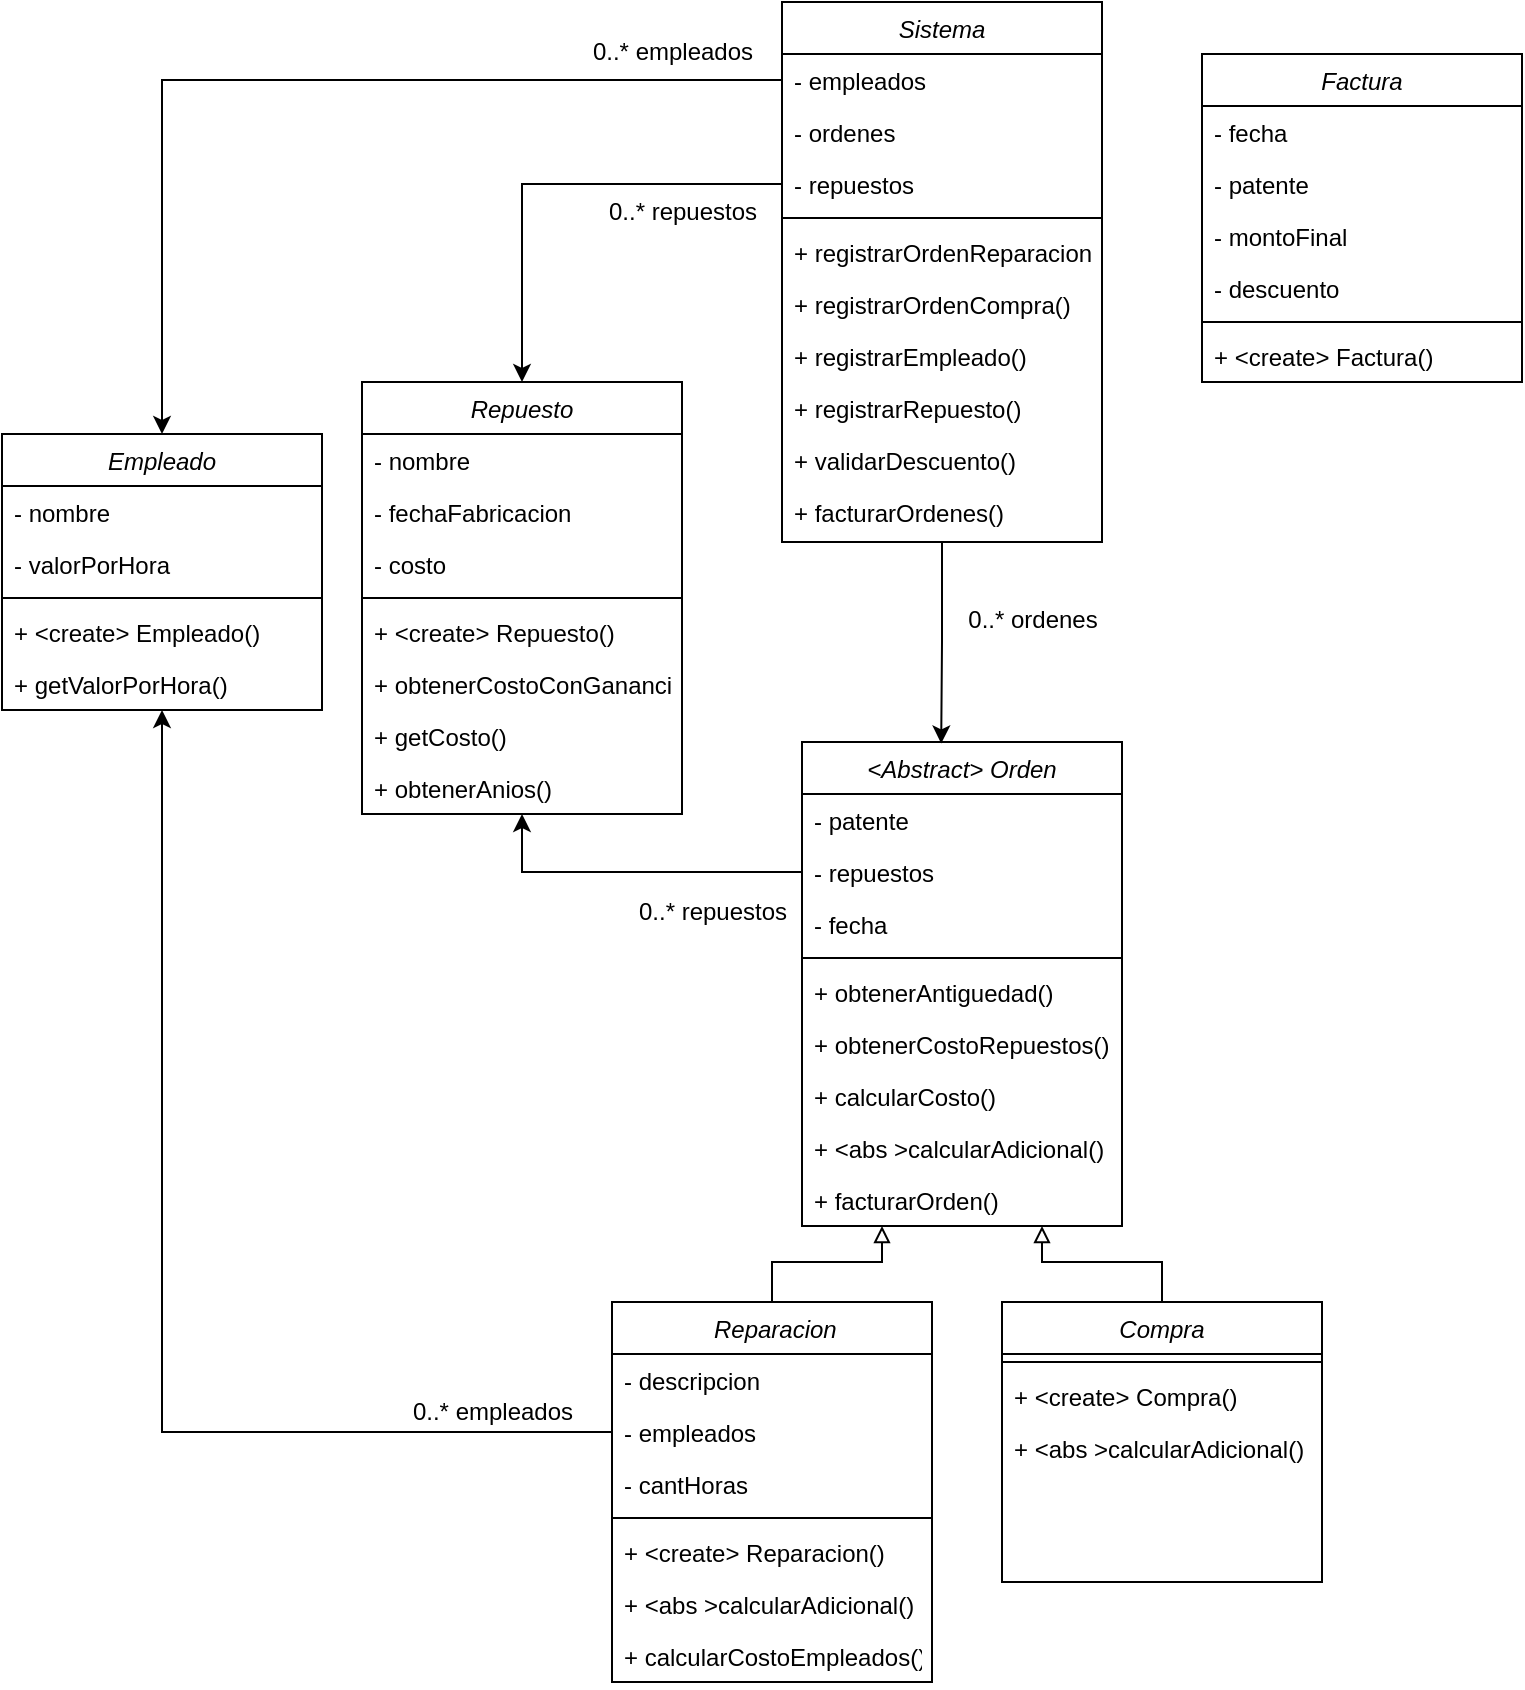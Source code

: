 <mxfile version="24.5.3" type="device">
  <diagram id="C5RBs43oDa-KdzZeNtuy" name="Page-1">
    <mxGraphModel dx="2501" dy="804" grid="1" gridSize="10" guides="1" tooltips="1" connect="1" arrows="1" fold="1" page="1" pageScale="1" pageWidth="827" pageHeight="1169" math="0" shadow="0">
      <root>
        <mxCell id="WIyWlLk6GJQsqaUBKTNV-0" />
        <mxCell id="WIyWlLk6GJQsqaUBKTNV-1" parent="WIyWlLk6GJQsqaUBKTNV-0" />
        <mxCell id="Y6NniOTNNuOF0u4vMQ10-37" value="Sistema" style="swimlane;fontStyle=2;align=center;verticalAlign=top;childLayout=stackLayout;horizontal=1;startSize=26;horizontalStack=0;resizeParent=1;resizeLast=0;collapsible=1;marginBottom=0;rounded=0;shadow=0;strokeWidth=1;" parent="WIyWlLk6GJQsqaUBKTNV-1" vertex="1">
          <mxGeometry x="-430" y="120" width="160" height="270" as="geometry">
            <mxRectangle x="230" y="140" width="160" height="26" as="alternateBounds" />
          </mxGeometry>
        </mxCell>
        <mxCell id="Y6NniOTNNuOF0u4vMQ10-100" value="- empleados" style="text;align=left;verticalAlign=top;spacingLeft=4;spacingRight=4;overflow=hidden;rotatable=0;points=[[0,0.5],[1,0.5]];portConstraint=eastwest;" parent="Y6NniOTNNuOF0u4vMQ10-37" vertex="1">
          <mxGeometry y="26" width="160" height="26" as="geometry" />
        </mxCell>
        <mxCell id="Y6NniOTNNuOF0u4vMQ10-101" value="- ordenes" style="text;align=left;verticalAlign=top;spacingLeft=4;spacingRight=4;overflow=hidden;rotatable=0;points=[[0,0.5],[1,0.5]];portConstraint=eastwest;" parent="Y6NniOTNNuOF0u4vMQ10-37" vertex="1">
          <mxGeometry y="52" width="160" height="26" as="geometry" />
        </mxCell>
        <mxCell id="Y6NniOTNNuOF0u4vMQ10-38" value="- repuestos" style="text;align=left;verticalAlign=top;spacingLeft=4;spacingRight=4;overflow=hidden;rotatable=0;points=[[0,0.5],[1,0.5]];portConstraint=eastwest;" parent="Y6NniOTNNuOF0u4vMQ10-37" vertex="1">
          <mxGeometry y="78" width="160" height="26" as="geometry" />
        </mxCell>
        <mxCell id="Y6NniOTNNuOF0u4vMQ10-43" value="" style="line;html=1;strokeWidth=1;align=left;verticalAlign=middle;spacingTop=-1;spacingLeft=3;spacingRight=3;rotatable=0;labelPosition=right;points=[];portConstraint=eastwest;" parent="Y6NniOTNNuOF0u4vMQ10-37" vertex="1">
          <mxGeometry y="104" width="160" height="8" as="geometry" />
        </mxCell>
        <mxCell id="Y6NniOTNNuOF0u4vMQ10-50" value="+ registrarOrdenReparacion()" style="text;align=left;verticalAlign=top;spacingLeft=4;spacingRight=4;overflow=hidden;rotatable=0;points=[[0,0.5],[1,0.5]];portConstraint=eastwest;" parent="Y6NniOTNNuOF0u4vMQ10-37" vertex="1">
          <mxGeometry y="112" width="160" height="26" as="geometry" />
        </mxCell>
        <mxCell id="Y6NniOTNNuOF0u4vMQ10-53" value="+ registrarOrdenCompra()" style="text;align=left;verticalAlign=top;spacingLeft=4;spacingRight=4;overflow=hidden;rotatable=0;points=[[0,0.5],[1,0.5]];portConstraint=eastwest;" parent="Y6NniOTNNuOF0u4vMQ10-37" vertex="1">
          <mxGeometry y="138" width="160" height="26" as="geometry" />
        </mxCell>
        <mxCell id="Y6NniOTNNuOF0u4vMQ10-52" value="+ registrarEmpleado()" style="text;align=left;verticalAlign=top;spacingLeft=4;spacingRight=4;overflow=hidden;rotatable=0;points=[[0,0.5],[1,0.5]];portConstraint=eastwest;" parent="Y6NniOTNNuOF0u4vMQ10-37" vertex="1">
          <mxGeometry y="164" width="160" height="26" as="geometry" />
        </mxCell>
        <mxCell id="Y6NniOTNNuOF0u4vMQ10-112" value="+ registrarRepuesto()" style="text;align=left;verticalAlign=top;spacingLeft=4;spacingRight=4;overflow=hidden;rotatable=0;points=[[0,0.5],[1,0.5]];portConstraint=eastwest;" parent="Y6NniOTNNuOF0u4vMQ10-37" vertex="1">
          <mxGeometry y="190" width="160" height="26" as="geometry" />
        </mxCell>
        <mxCell id="Y6NniOTNNuOF0u4vMQ10-45" value="+ validarDescuento()" style="text;align=left;verticalAlign=top;spacingLeft=4;spacingRight=4;overflow=hidden;rotatable=0;points=[[0,0.5],[1,0.5]];portConstraint=eastwest;" parent="Y6NniOTNNuOF0u4vMQ10-37" vertex="1">
          <mxGeometry y="216" width="160" height="26" as="geometry" />
        </mxCell>
        <mxCell id="Y6NniOTNNuOF0u4vMQ10-51" value="+ facturarOrdenes()" style="text;align=left;verticalAlign=top;spacingLeft=4;spacingRight=4;overflow=hidden;rotatable=0;points=[[0,0.5],[1,0.5]];portConstraint=eastwest;" parent="Y6NniOTNNuOF0u4vMQ10-37" vertex="1">
          <mxGeometry y="242" width="160" height="26" as="geometry" />
        </mxCell>
        <mxCell id="Y6NniOTNNuOF0u4vMQ10-54" value="Repuesto" style="swimlane;fontStyle=2;align=center;verticalAlign=top;childLayout=stackLayout;horizontal=1;startSize=26;horizontalStack=0;resizeParent=1;resizeLast=0;collapsible=1;marginBottom=0;rounded=0;shadow=0;strokeWidth=1;" parent="WIyWlLk6GJQsqaUBKTNV-1" vertex="1">
          <mxGeometry x="-640" y="310" width="160" height="216" as="geometry">
            <mxRectangle x="230" y="140" width="160" height="26" as="alternateBounds" />
          </mxGeometry>
        </mxCell>
        <mxCell id="Y6NniOTNNuOF0u4vMQ10-55" value="- nombre" style="text;align=left;verticalAlign=top;spacingLeft=4;spacingRight=4;overflow=hidden;rotatable=0;points=[[0,0.5],[1,0.5]];portConstraint=eastwest;" parent="Y6NniOTNNuOF0u4vMQ10-54" vertex="1">
          <mxGeometry y="26" width="160" height="26" as="geometry" />
        </mxCell>
        <mxCell id="Y6NniOTNNuOF0u4vMQ10-64" value="- fechaFabricacion" style="text;align=left;verticalAlign=top;spacingLeft=4;spacingRight=4;overflow=hidden;rotatable=0;points=[[0,0.5],[1,0.5]];portConstraint=eastwest;" parent="Y6NniOTNNuOF0u4vMQ10-54" vertex="1">
          <mxGeometry y="52" width="160" height="26" as="geometry" />
        </mxCell>
        <mxCell id="Y6NniOTNNuOF0u4vMQ10-63" value="- costo" style="text;align=left;verticalAlign=top;spacingLeft=4;spacingRight=4;overflow=hidden;rotatable=0;points=[[0,0.5],[1,0.5]];portConstraint=eastwest;" parent="Y6NniOTNNuOF0u4vMQ10-54" vertex="1">
          <mxGeometry y="78" width="160" height="26" as="geometry" />
        </mxCell>
        <mxCell id="Y6NniOTNNuOF0u4vMQ10-56" value="" style="line;html=1;strokeWidth=1;align=left;verticalAlign=middle;spacingTop=-1;spacingLeft=3;spacingRight=3;rotatable=0;labelPosition=right;points=[];portConstraint=eastwest;" parent="Y6NniOTNNuOF0u4vMQ10-54" vertex="1">
          <mxGeometry y="104" width="160" height="8" as="geometry" />
        </mxCell>
        <mxCell id="VXDrRqRwzLH71X4YglrS-10" value="+ &lt;create&gt; Repuesto()" style="text;align=left;verticalAlign=top;spacingLeft=4;spacingRight=4;overflow=hidden;rotatable=0;points=[[0,0.5],[1,0.5]];portConstraint=eastwest;" parent="Y6NniOTNNuOF0u4vMQ10-54" vertex="1">
          <mxGeometry y="112" width="160" height="26" as="geometry" />
        </mxCell>
        <mxCell id="VXDrRqRwzLH71X4YglrS-12" value="+ obtenerCostoConGanancia()&#xa;" style="text;align=left;verticalAlign=top;spacingLeft=4;spacingRight=4;overflow=hidden;rotatable=0;points=[[0,0.5],[1,0.5]];portConstraint=eastwest;" parent="Y6NniOTNNuOF0u4vMQ10-54" vertex="1">
          <mxGeometry y="138" width="160" height="26" as="geometry" />
        </mxCell>
        <mxCell id="Y6NniOTNNuOF0u4vMQ10-110" value="+ getCosto()" style="text;align=left;verticalAlign=top;spacingLeft=4;spacingRight=4;overflow=hidden;rotatable=0;points=[[0,0.5],[1,0.5]];portConstraint=eastwest;" parent="Y6NniOTNNuOF0u4vMQ10-54" vertex="1">
          <mxGeometry y="164" width="160" height="26" as="geometry" />
        </mxCell>
        <mxCell id="VXDrRqRwzLH71X4YglrS-13" value="+ obtenerAnios()&#xa;" style="text;align=left;verticalAlign=top;spacingLeft=4;spacingRight=4;overflow=hidden;rotatable=0;points=[[0,0.5],[1,0.5]];portConstraint=eastwest;" parent="Y6NniOTNNuOF0u4vMQ10-54" vertex="1">
          <mxGeometry y="190" width="160" height="26" as="geometry" />
        </mxCell>
        <mxCell id="Y6NniOTNNuOF0u4vMQ10-65" value="Empleado" style="swimlane;fontStyle=2;align=center;verticalAlign=top;childLayout=stackLayout;horizontal=1;startSize=26;horizontalStack=0;resizeParent=1;resizeLast=0;collapsible=1;marginBottom=0;rounded=0;shadow=0;strokeWidth=1;" parent="WIyWlLk6GJQsqaUBKTNV-1" vertex="1">
          <mxGeometry x="-820" y="336" width="160" height="138" as="geometry">
            <mxRectangle x="230" y="140" width="160" height="26" as="alternateBounds" />
          </mxGeometry>
        </mxCell>
        <mxCell id="Y6NniOTNNuOF0u4vMQ10-66" value="- nombre" style="text;align=left;verticalAlign=top;spacingLeft=4;spacingRight=4;overflow=hidden;rotatable=0;points=[[0,0.5],[1,0.5]];portConstraint=eastwest;" parent="Y6NniOTNNuOF0u4vMQ10-65" vertex="1">
          <mxGeometry y="26" width="160" height="26" as="geometry" />
        </mxCell>
        <mxCell id="Y6NniOTNNuOF0u4vMQ10-67" value="- valorPorHora" style="text;align=left;verticalAlign=top;spacingLeft=4;spacingRight=4;overflow=hidden;rotatable=0;points=[[0,0.5],[1,0.5]];portConstraint=eastwest;" parent="Y6NniOTNNuOF0u4vMQ10-65" vertex="1">
          <mxGeometry y="52" width="160" height="26" as="geometry" />
        </mxCell>
        <mxCell id="Y6NniOTNNuOF0u4vMQ10-69" value="" style="line;html=1;strokeWidth=1;align=left;verticalAlign=middle;spacingTop=-1;spacingLeft=3;spacingRight=3;rotatable=0;labelPosition=right;points=[];portConstraint=eastwest;" parent="Y6NniOTNNuOF0u4vMQ10-65" vertex="1">
          <mxGeometry y="78" width="160" height="8" as="geometry" />
        </mxCell>
        <mxCell id="VXDrRqRwzLH71X4YglrS-11" value="+ &lt;create&gt; Empleado()" style="text;align=left;verticalAlign=top;spacingLeft=4;spacingRight=4;overflow=hidden;rotatable=0;points=[[0,0.5],[1,0.5]];portConstraint=eastwest;" parent="Y6NniOTNNuOF0u4vMQ10-65" vertex="1">
          <mxGeometry y="86" width="160" height="26" as="geometry" />
        </mxCell>
        <mxCell id="Y6NniOTNNuOF0u4vMQ10-111" value="+ getValorPorHora()" style="text;align=left;verticalAlign=top;spacingLeft=4;spacingRight=4;overflow=hidden;rotatable=0;points=[[0,0.5],[1,0.5]];portConstraint=eastwest;" parent="Y6NniOTNNuOF0u4vMQ10-65" vertex="1">
          <mxGeometry y="112" width="160" height="26" as="geometry" />
        </mxCell>
        <mxCell id="Y6NniOTNNuOF0u4vMQ10-93" style="edgeStyle=orthogonalEdgeStyle;rounded=0;orthogonalLoop=1;jettySize=auto;html=1;exitX=0.5;exitY=0;exitDx=0;exitDy=0;entryX=0.75;entryY=1;entryDx=0;entryDy=0;endArrow=block;endFill=0;" parent="WIyWlLk6GJQsqaUBKTNV-1" source="Y6NniOTNNuOF0u4vMQ10-70" target="Y6NniOTNNuOF0u4vMQ10-86" edge="1">
          <mxGeometry relative="1" as="geometry" />
        </mxCell>
        <mxCell id="Y6NniOTNNuOF0u4vMQ10-70" value="Compra" style="swimlane;fontStyle=2;align=center;verticalAlign=top;childLayout=stackLayout;horizontal=1;startSize=26;horizontalStack=0;resizeParent=1;resizeLast=0;collapsible=1;marginBottom=0;rounded=0;shadow=0;strokeWidth=1;" parent="WIyWlLk6GJQsqaUBKTNV-1" vertex="1">
          <mxGeometry x="-320" y="770" width="160" height="140" as="geometry">
            <mxRectangle x="230" y="140" width="160" height="26" as="alternateBounds" />
          </mxGeometry>
        </mxCell>
        <mxCell id="Y6NniOTNNuOF0u4vMQ10-74" value="" style="line;html=1;strokeWidth=1;align=left;verticalAlign=middle;spacingTop=-1;spacingLeft=3;spacingRight=3;rotatable=0;labelPosition=right;points=[];portConstraint=eastwest;" parent="Y6NniOTNNuOF0u4vMQ10-70" vertex="1">
          <mxGeometry y="26" width="160" height="8" as="geometry" />
        </mxCell>
        <mxCell id="VXDrRqRwzLH71X4YglrS-8" value="+ &lt;create&gt; Compra()" style="text;align=left;verticalAlign=top;spacingLeft=4;spacingRight=4;overflow=hidden;rotatable=0;points=[[0,0.5],[1,0.5]];portConstraint=eastwest;" parent="Y6NniOTNNuOF0u4vMQ10-70" vertex="1">
          <mxGeometry y="34" width="160" height="26" as="geometry" />
        </mxCell>
        <mxCell id="VXDrRqRwzLH71X4YglrS-5" value="+ &lt;abs &gt;calcularAdicional()&#xa;" style="text;align=left;verticalAlign=top;spacingLeft=4;spacingRight=4;overflow=hidden;rotatable=0;points=[[0,0.5],[1,0.5]];portConstraint=eastwest;" parent="Y6NniOTNNuOF0u4vMQ10-70" vertex="1">
          <mxGeometry y="60" width="160" height="26" as="geometry" />
        </mxCell>
        <mxCell id="Y6NniOTNNuOF0u4vMQ10-92" style="edgeStyle=orthogonalEdgeStyle;rounded=0;orthogonalLoop=1;jettySize=auto;html=1;exitX=0.5;exitY=0;exitDx=0;exitDy=0;entryX=0.25;entryY=1;entryDx=0;entryDy=0;endArrow=block;endFill=0;" parent="WIyWlLk6GJQsqaUBKTNV-1" source="Y6NniOTNNuOF0u4vMQ10-82" target="Y6NniOTNNuOF0u4vMQ10-86" edge="1">
          <mxGeometry relative="1" as="geometry" />
        </mxCell>
        <mxCell id="Y6NniOTNNuOF0u4vMQ10-82" value=" Reparacion" style="swimlane;fontStyle=2;align=center;verticalAlign=top;childLayout=stackLayout;horizontal=1;startSize=26;horizontalStack=0;resizeParent=1;resizeLast=0;collapsible=1;marginBottom=0;rounded=0;shadow=0;strokeWidth=1;" parent="WIyWlLk6GJQsqaUBKTNV-1" vertex="1">
          <mxGeometry x="-515" y="770" width="160" height="190" as="geometry">
            <mxRectangle x="230" y="140" width="160" height="26" as="alternateBounds" />
          </mxGeometry>
        </mxCell>
        <mxCell id="Y6NniOTNNuOF0u4vMQ10-83" value="- descripcion" style="text;align=left;verticalAlign=top;spacingLeft=4;spacingRight=4;overflow=hidden;rotatable=0;points=[[0,0.5],[1,0.5]];portConstraint=eastwest;" parent="Y6NniOTNNuOF0u4vMQ10-82" vertex="1">
          <mxGeometry y="26" width="160" height="26" as="geometry" />
        </mxCell>
        <mxCell id="Y6NniOTNNuOF0u4vMQ10-91" value="- empleados" style="text;align=left;verticalAlign=top;spacingLeft=4;spacingRight=4;overflow=hidden;rotatable=0;points=[[0,0.5],[1,0.5]];portConstraint=eastwest;" parent="Y6NniOTNNuOF0u4vMQ10-82" vertex="1">
          <mxGeometry y="52" width="160" height="26" as="geometry" />
        </mxCell>
        <mxCell id="Y6NniOTNNuOF0u4vMQ10-84" value="- cantHoras" style="text;align=left;verticalAlign=top;spacingLeft=4;spacingRight=4;overflow=hidden;rotatable=0;points=[[0,0.5],[1,0.5]];portConstraint=eastwest;" parent="Y6NniOTNNuOF0u4vMQ10-82" vertex="1">
          <mxGeometry y="78" width="160" height="26" as="geometry" />
        </mxCell>
        <mxCell id="Y6NniOTNNuOF0u4vMQ10-85" value="" style="line;html=1;strokeWidth=1;align=left;verticalAlign=middle;spacingTop=-1;spacingLeft=3;spacingRight=3;rotatable=0;labelPosition=right;points=[];portConstraint=eastwest;" parent="Y6NniOTNNuOF0u4vMQ10-82" vertex="1">
          <mxGeometry y="104" width="160" height="8" as="geometry" />
        </mxCell>
        <mxCell id="VXDrRqRwzLH71X4YglrS-9" value="+ &lt;create&gt; Reparacion()" style="text;align=left;verticalAlign=top;spacingLeft=4;spacingRight=4;overflow=hidden;rotatable=0;points=[[0,0.5],[1,0.5]];portConstraint=eastwest;" parent="Y6NniOTNNuOF0u4vMQ10-82" vertex="1">
          <mxGeometry y="112" width="160" height="26" as="geometry" />
        </mxCell>
        <mxCell id="VXDrRqRwzLH71X4YglrS-6" value="+ &lt;abs &gt;calcularAdicional()&#xa;" style="text;align=left;verticalAlign=top;spacingLeft=4;spacingRight=4;overflow=hidden;rotatable=0;points=[[0,0.5],[1,0.5]];portConstraint=eastwest;" parent="Y6NniOTNNuOF0u4vMQ10-82" vertex="1">
          <mxGeometry y="138" width="160" height="26" as="geometry" />
        </mxCell>
        <mxCell id="VXDrRqRwzLH71X4YglrS-4" value="+ calcularCostoEmpleados()&#xa;&#xa;" style="text;align=left;verticalAlign=top;spacingLeft=4;spacingRight=4;overflow=hidden;rotatable=0;points=[[0,0.5],[1,0.5]];portConstraint=eastwest;" parent="Y6NniOTNNuOF0u4vMQ10-82" vertex="1">
          <mxGeometry y="164" width="160" height="26" as="geometry" />
        </mxCell>
        <mxCell id="Y6NniOTNNuOF0u4vMQ10-86" value="&lt;Abstract&gt; Orden" style="swimlane;fontStyle=2;align=center;verticalAlign=top;childLayout=stackLayout;horizontal=1;startSize=26;horizontalStack=0;resizeParent=1;resizeLast=0;collapsible=1;marginBottom=0;rounded=0;shadow=0;strokeWidth=1;" parent="WIyWlLk6GJQsqaUBKTNV-1" vertex="1">
          <mxGeometry x="-420" y="490" width="160" height="242" as="geometry">
            <mxRectangle x="230" y="140" width="160" height="26" as="alternateBounds" />
          </mxGeometry>
        </mxCell>
        <mxCell id="Y6NniOTNNuOF0u4vMQ10-87" value="- patente" style="text;align=left;verticalAlign=top;spacingLeft=4;spacingRight=4;overflow=hidden;rotatable=0;points=[[0,0.5],[1,0.5]];portConstraint=eastwest;" parent="Y6NniOTNNuOF0u4vMQ10-86" vertex="1">
          <mxGeometry y="26" width="160" height="26" as="geometry" />
        </mxCell>
        <mxCell id="Y6NniOTNNuOF0u4vMQ10-72" value="- repuestos" style="text;align=left;verticalAlign=top;spacingLeft=4;spacingRight=4;overflow=hidden;rotatable=0;points=[[0,0.5],[1,0.5]];portConstraint=eastwest;" parent="Y6NniOTNNuOF0u4vMQ10-86" vertex="1">
          <mxGeometry y="52" width="160" height="26" as="geometry" />
        </mxCell>
        <mxCell id="Y6NniOTNNuOF0u4vMQ10-73" value="- fecha" style="text;align=left;verticalAlign=top;spacingLeft=4;spacingRight=4;overflow=hidden;rotatable=0;points=[[0,0.5],[1,0.5]];portConstraint=eastwest;" parent="Y6NniOTNNuOF0u4vMQ10-86" vertex="1">
          <mxGeometry y="78" width="160" height="26" as="geometry" />
        </mxCell>
        <mxCell id="Y6NniOTNNuOF0u4vMQ10-89" value="" style="line;html=1;strokeWidth=1;align=left;verticalAlign=middle;spacingTop=-1;spacingLeft=3;spacingRight=3;rotatable=0;labelPosition=right;points=[];portConstraint=eastwest;" parent="Y6NniOTNNuOF0u4vMQ10-86" vertex="1">
          <mxGeometry y="104" width="160" height="8" as="geometry" />
        </mxCell>
        <mxCell id="VXDrRqRwzLH71X4YglrS-0" value="+ obtenerAntiguedad()&#xa;" style="text;align=left;verticalAlign=top;spacingLeft=4;spacingRight=4;overflow=hidden;rotatable=0;points=[[0,0.5],[1,0.5]];portConstraint=eastwest;" parent="Y6NniOTNNuOF0u4vMQ10-86" vertex="1">
          <mxGeometry y="112" width="160" height="26" as="geometry" />
        </mxCell>
        <mxCell id="VXDrRqRwzLH71X4YglrS-2" value="+ obtenerCostoRepuestos()&#xa;" style="text;align=left;verticalAlign=top;spacingLeft=4;spacingRight=4;overflow=hidden;rotatable=0;points=[[0,0.5],[1,0.5]];portConstraint=eastwest;" parent="Y6NniOTNNuOF0u4vMQ10-86" vertex="1">
          <mxGeometry y="138" width="160" height="26" as="geometry" />
        </mxCell>
        <mxCell id="VXDrRqRwzLH71X4YglrS-1" value="+ calcularCosto()&#xa;" style="text;align=left;verticalAlign=top;spacingLeft=4;spacingRight=4;overflow=hidden;rotatable=0;points=[[0,0.5],[1,0.5]];portConstraint=eastwest;" parent="Y6NniOTNNuOF0u4vMQ10-86" vertex="1">
          <mxGeometry y="164" width="160" height="26" as="geometry" />
        </mxCell>
        <mxCell id="VXDrRqRwzLH71X4YglrS-3" value="+ &lt;abs &gt;calcularAdicional()&#xa;" style="text;align=left;verticalAlign=top;spacingLeft=4;spacingRight=4;overflow=hidden;rotatable=0;points=[[0,0.5],[1,0.5]];portConstraint=eastwest;" parent="Y6NniOTNNuOF0u4vMQ10-86" vertex="1">
          <mxGeometry y="190" width="160" height="26" as="geometry" />
        </mxCell>
        <mxCell id="Y6NniOTNNuOF0u4vMQ10-109" value="+ facturarOrden()" style="text;align=left;verticalAlign=top;spacingLeft=4;spacingRight=4;overflow=hidden;rotatable=0;points=[[0,0.5],[1,0.5]];portConstraint=eastwest;" parent="Y6NniOTNNuOF0u4vMQ10-86" vertex="1">
          <mxGeometry y="216" width="160" height="26" as="geometry" />
        </mxCell>
        <mxCell id="Y6NniOTNNuOF0u4vMQ10-94" value="Factura" style="swimlane;fontStyle=2;align=center;verticalAlign=top;childLayout=stackLayout;horizontal=1;startSize=26;horizontalStack=0;resizeParent=1;resizeLast=0;collapsible=1;marginBottom=0;rounded=0;shadow=0;strokeWidth=1;" parent="WIyWlLk6GJQsqaUBKTNV-1" vertex="1">
          <mxGeometry x="-220" y="146" width="160" height="164" as="geometry">
            <mxRectangle x="230" y="140" width="160" height="26" as="alternateBounds" />
          </mxGeometry>
        </mxCell>
        <mxCell id="Y6NniOTNNuOF0u4vMQ10-95" value="- fecha" style="text;align=left;verticalAlign=top;spacingLeft=4;spacingRight=4;overflow=hidden;rotatable=0;points=[[0,0.5],[1,0.5]];portConstraint=eastwest;" parent="Y6NniOTNNuOF0u4vMQ10-94" vertex="1">
          <mxGeometry y="26" width="160" height="26" as="geometry" />
        </mxCell>
        <mxCell id="Y6NniOTNNuOF0u4vMQ10-96" value="- patente" style="text;align=left;verticalAlign=top;spacingLeft=4;spacingRight=4;overflow=hidden;rotatable=0;points=[[0,0.5],[1,0.5]];portConstraint=eastwest;" parent="Y6NniOTNNuOF0u4vMQ10-94" vertex="1">
          <mxGeometry y="52" width="160" height="26" as="geometry" />
        </mxCell>
        <mxCell id="Y6NniOTNNuOF0u4vMQ10-99" value="- montoFinal" style="text;align=left;verticalAlign=top;spacingLeft=4;spacingRight=4;overflow=hidden;rotatable=0;points=[[0,0.5],[1,0.5]];portConstraint=eastwest;" parent="Y6NniOTNNuOF0u4vMQ10-94" vertex="1">
          <mxGeometry y="78" width="160" height="26" as="geometry" />
        </mxCell>
        <mxCell id="Y6NniOTNNuOF0u4vMQ10-98" value="- descuento" style="text;align=left;verticalAlign=top;spacingLeft=4;spacingRight=4;overflow=hidden;rotatable=0;points=[[0,0.5],[1,0.5]];portConstraint=eastwest;" parent="Y6NniOTNNuOF0u4vMQ10-94" vertex="1">
          <mxGeometry y="104" width="160" height="26" as="geometry" />
        </mxCell>
        <mxCell id="Y6NniOTNNuOF0u4vMQ10-97" value="" style="line;html=1;strokeWidth=1;align=left;verticalAlign=middle;spacingTop=-1;spacingLeft=3;spacingRight=3;rotatable=0;labelPosition=right;points=[];portConstraint=eastwest;" parent="Y6NniOTNNuOF0u4vMQ10-94" vertex="1">
          <mxGeometry y="130" width="160" height="8" as="geometry" />
        </mxCell>
        <mxCell id="VXDrRqRwzLH71X4YglrS-7" value="+ &lt;create&gt; Factura()" style="text;align=left;verticalAlign=top;spacingLeft=4;spacingRight=4;overflow=hidden;rotatable=0;points=[[0,0.5],[1,0.5]];portConstraint=eastwest;" parent="Y6NniOTNNuOF0u4vMQ10-94" vertex="1">
          <mxGeometry y="138" width="160" height="26" as="geometry" />
        </mxCell>
        <mxCell id="Y6NniOTNNuOF0u4vMQ10-103" style="edgeStyle=orthogonalEdgeStyle;rounded=0;orthogonalLoop=1;jettySize=auto;html=1;entryX=0.5;entryY=0;entryDx=0;entryDy=0;" parent="WIyWlLk6GJQsqaUBKTNV-1" source="Y6NniOTNNuOF0u4vMQ10-38" target="Y6NniOTNNuOF0u4vMQ10-54" edge="1">
          <mxGeometry relative="1" as="geometry" />
        </mxCell>
        <mxCell id="Y6NniOTNNuOF0u4vMQ10-104" style="edgeStyle=orthogonalEdgeStyle;rounded=0;orthogonalLoop=1;jettySize=auto;html=1;exitX=0;exitY=0.5;exitDx=0;exitDy=0;entryX=0.5;entryY=0;entryDx=0;entryDy=0;" parent="WIyWlLk6GJQsqaUBKTNV-1" source="Y6NniOTNNuOF0u4vMQ10-100" target="Y6NniOTNNuOF0u4vMQ10-65" edge="1">
          <mxGeometry relative="1" as="geometry" />
        </mxCell>
        <mxCell id="Y6NniOTNNuOF0u4vMQ10-107" style="edgeStyle=orthogonalEdgeStyle;rounded=0;orthogonalLoop=1;jettySize=auto;html=1;entryX=0.5;entryY=1;entryDx=0;entryDy=0;" parent="WIyWlLk6GJQsqaUBKTNV-1" source="Y6NniOTNNuOF0u4vMQ10-72" target="Y6NniOTNNuOF0u4vMQ10-54" edge="1">
          <mxGeometry relative="1" as="geometry" />
        </mxCell>
        <mxCell id="Y6NniOTNNuOF0u4vMQ10-108" style="edgeStyle=orthogonalEdgeStyle;rounded=0;orthogonalLoop=1;jettySize=auto;html=1;entryX=0.5;entryY=1;entryDx=0;entryDy=0;" parent="WIyWlLk6GJQsqaUBKTNV-1" source="Y6NniOTNNuOF0u4vMQ10-91" target="Y6NniOTNNuOF0u4vMQ10-65" edge="1">
          <mxGeometry relative="1" as="geometry" />
        </mxCell>
        <mxCell id="VXDrRqRwzLH71X4YglrS-14" style="edgeStyle=orthogonalEdgeStyle;rounded=0;orthogonalLoop=1;jettySize=auto;html=1;entryX=0.435;entryY=0.003;entryDx=0;entryDy=0;entryPerimeter=0;" parent="WIyWlLk6GJQsqaUBKTNV-1" source="Y6NniOTNNuOF0u4vMQ10-37" target="Y6NniOTNNuOF0u4vMQ10-86" edge="1">
          <mxGeometry relative="1" as="geometry" />
        </mxCell>
        <mxCell id="VXDrRqRwzLH71X4YglrS-15" value="0..* ordenes" style="text;html=1;align=center;verticalAlign=middle;resizable=0;points=[];autosize=1;strokeColor=none;fillColor=none;" parent="WIyWlLk6GJQsqaUBKTNV-1" vertex="1">
          <mxGeometry x="-350" y="414" width="90" height="30" as="geometry" />
        </mxCell>
        <mxCell id="VXDrRqRwzLH71X4YglrS-17" value="0..* empleados" style="text;html=1;align=center;verticalAlign=middle;resizable=0;points=[];autosize=1;strokeColor=none;fillColor=none;" parent="WIyWlLk6GJQsqaUBKTNV-1" vertex="1">
          <mxGeometry x="-535" y="130" width="100" height="30" as="geometry" />
        </mxCell>
        <mxCell id="VXDrRqRwzLH71X4YglrS-18" value="0..* repuestos" style="text;html=1;align=center;verticalAlign=middle;resizable=0;points=[];autosize=1;strokeColor=none;fillColor=none;" parent="WIyWlLk6GJQsqaUBKTNV-1" vertex="1">
          <mxGeometry x="-530" y="210" width="100" height="30" as="geometry" />
        </mxCell>
        <mxCell id="VXDrRqRwzLH71X4YglrS-19" value="0..* repuestos" style="text;html=1;align=center;verticalAlign=middle;resizable=0;points=[];autosize=1;strokeColor=none;fillColor=none;" parent="WIyWlLk6GJQsqaUBKTNV-1" vertex="1">
          <mxGeometry x="-515" y="560" width="100" height="30" as="geometry" />
        </mxCell>
        <mxCell id="VXDrRqRwzLH71X4YglrS-20" value="0..* empleados" style="text;html=1;align=center;verticalAlign=middle;resizable=0;points=[];autosize=1;strokeColor=none;fillColor=none;" parent="WIyWlLk6GJQsqaUBKTNV-1" vertex="1">
          <mxGeometry x="-625" y="810" width="100" height="30" as="geometry" />
        </mxCell>
      </root>
    </mxGraphModel>
  </diagram>
</mxfile>
